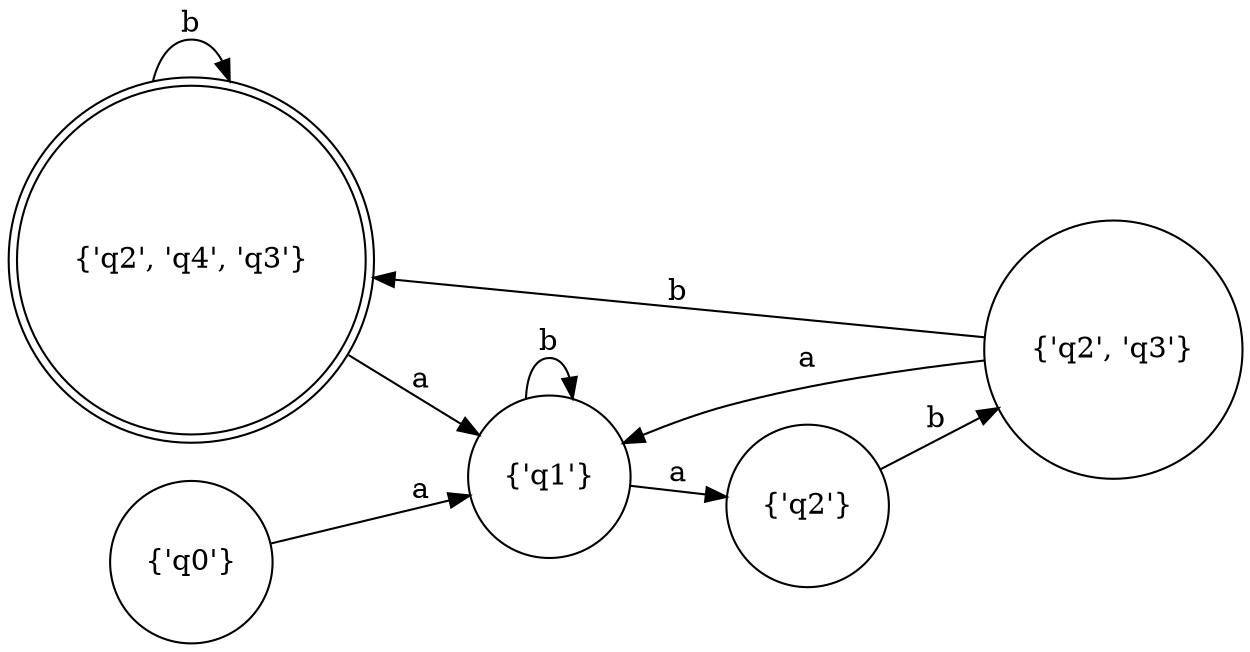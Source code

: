 digraph variant_3_dfa {
	rankdir=LR
	node [shape=doublecircle]
	"{'q2', 'q4', 'q3'}"
	node [shape=circle]
	"{'q2', 'q3'}"
	node [shape=circle]
	"{'q1'}"
	node [shape=circle]
	"{'q0'}"
	node [shape=circle]
	"{'q2'}"
	"{'q0'}" -> "{'q1'}" [label=a]
	"{'q1'}" -> "{'q2'}" [label=a]
	"{'q1'}" -> "{'q1'}" [label=b]
	"{'q2'}" -> "{'q2', 'q3'}" [label=b]
	"{'q2', 'q3'}" -> "{'q1'}" [label=a]
	"{'q2', 'q3'}" -> "{'q2', 'q4', 'q3'}" [label=b]
	"{'q2', 'q4', 'q3'}" -> "{'q1'}" [label=a]
	"{'q2', 'q4', 'q3'}" -> "{'q2', 'q4', 'q3'}" [label=b]
}

